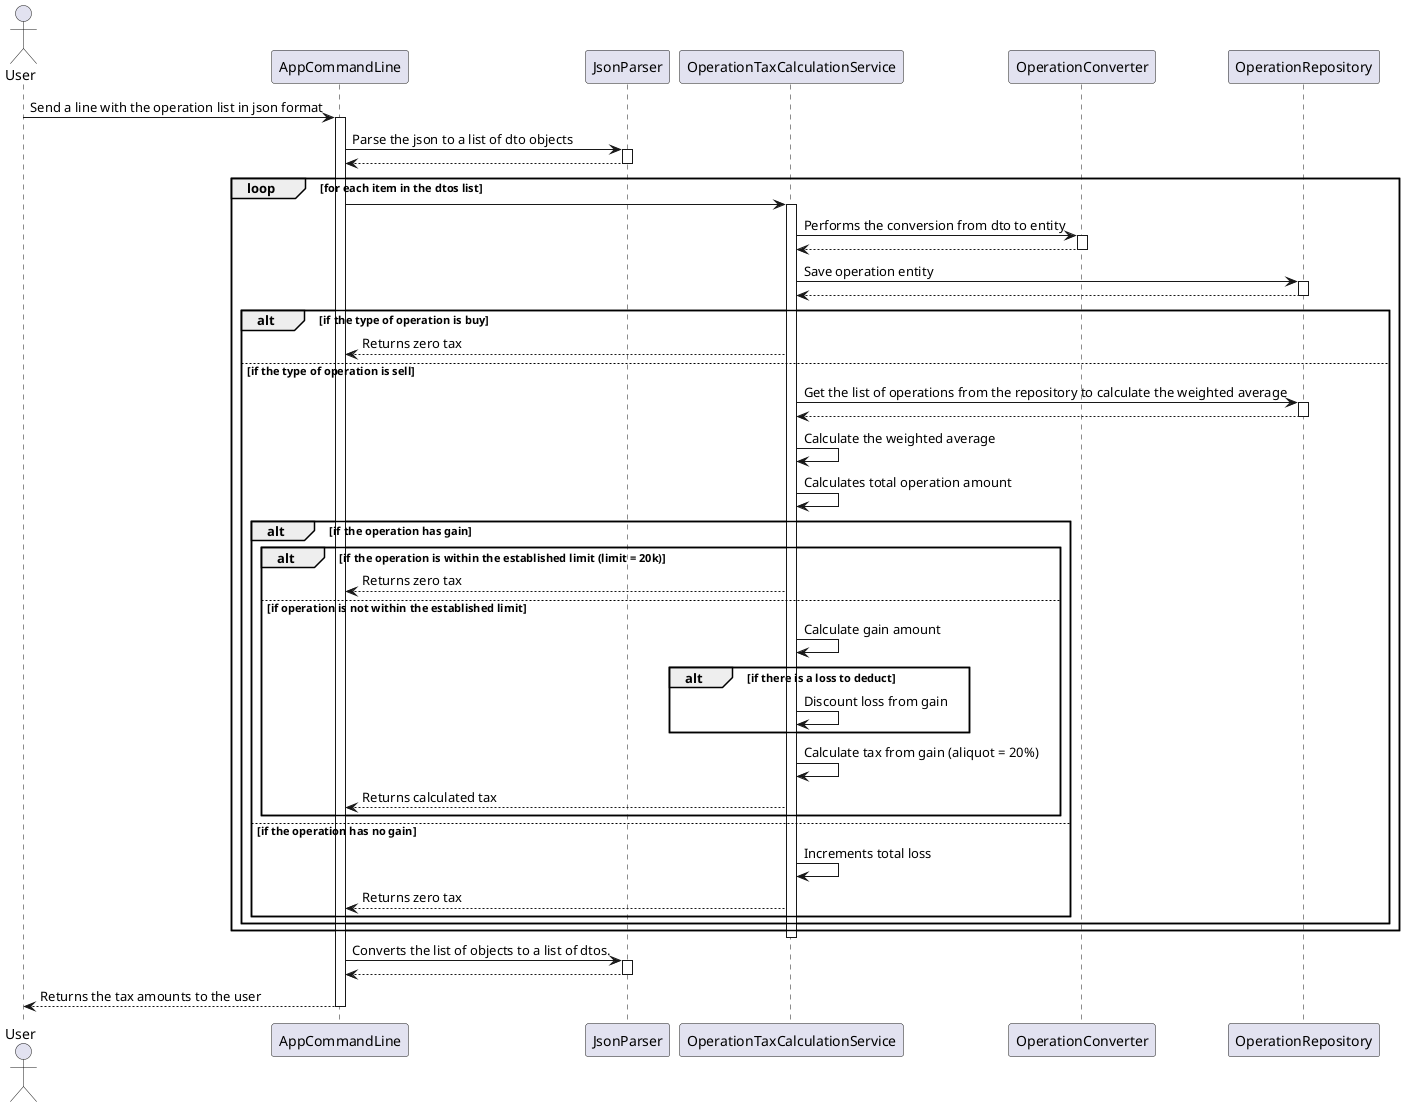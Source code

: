 @startuml

actor User

User -> AppCommandLine: Send a line with the operation list in json format

activate AppCommandLine

AppCommandLine -> JsonParser: Parse the json to a list of dto objects

activate JsonParser

JsonParser --> AppCommandLine

deactivate JsonParser

loop for each item in the dtos list

AppCommandLine -> OperationTaxCalculationService

activate OperationTaxCalculationService

OperationTaxCalculationService -> OperationConverter: Performs the conversion from dto to entity

activate OperationConverter

OperationConverter --> OperationTaxCalculationService

deactivate OperationConverter

OperationTaxCalculationService -> OperationRepository: Save operation entity

activate OperationRepository

OperationRepository --> OperationTaxCalculationService

deactivate OperationRepository

alt if the type of operation is buy

OperationTaxCalculationService --> AppCommandLine: Returns zero tax

else if the type of operation is sell

OperationTaxCalculationService -> OperationRepository: Get the list of operations from the repository to calculate the weighted average

activate OperationRepository

OperationRepository --> OperationTaxCalculationService

deactivate OperationRepository

OperationTaxCalculationService -> OperationTaxCalculationService: Calculate the weighted average

OperationTaxCalculationService -> OperationTaxCalculationService: Calculates total operation amount

alt if the operation has gain

alt if the operation is within the established limit (limit = 20k)

OperationTaxCalculationService --> AppCommandLine: Returns zero tax

else if operation is not within the established limit

OperationTaxCalculationService -> OperationTaxCalculationService: Calculate gain amount

alt if there is a loss to deduct

OperationTaxCalculationService -> OperationTaxCalculationService: Discount loss from gain

end

OperationTaxCalculationService -> OperationTaxCalculationService: Calculate tax from gain (aliquot = 20%)

OperationTaxCalculationService --> AppCommandLine: Returns calculated tax

end

else if the operation has no gain

OperationTaxCalculationService -> OperationTaxCalculationService: Increments total loss

OperationTaxCalculationService --> AppCommandLine: Returns zero tax

end

end

end

deactivate OperationTaxCalculationService

AppCommandLine -> JsonParser: Converts the list of objects to a list of dtos.

activate JsonParser

JsonParser --> AppCommandLine

deactivate JsonParser

AppCommandLine --> User: Returns the tax amounts to the user

deactivate AppCommandLine

@enduml